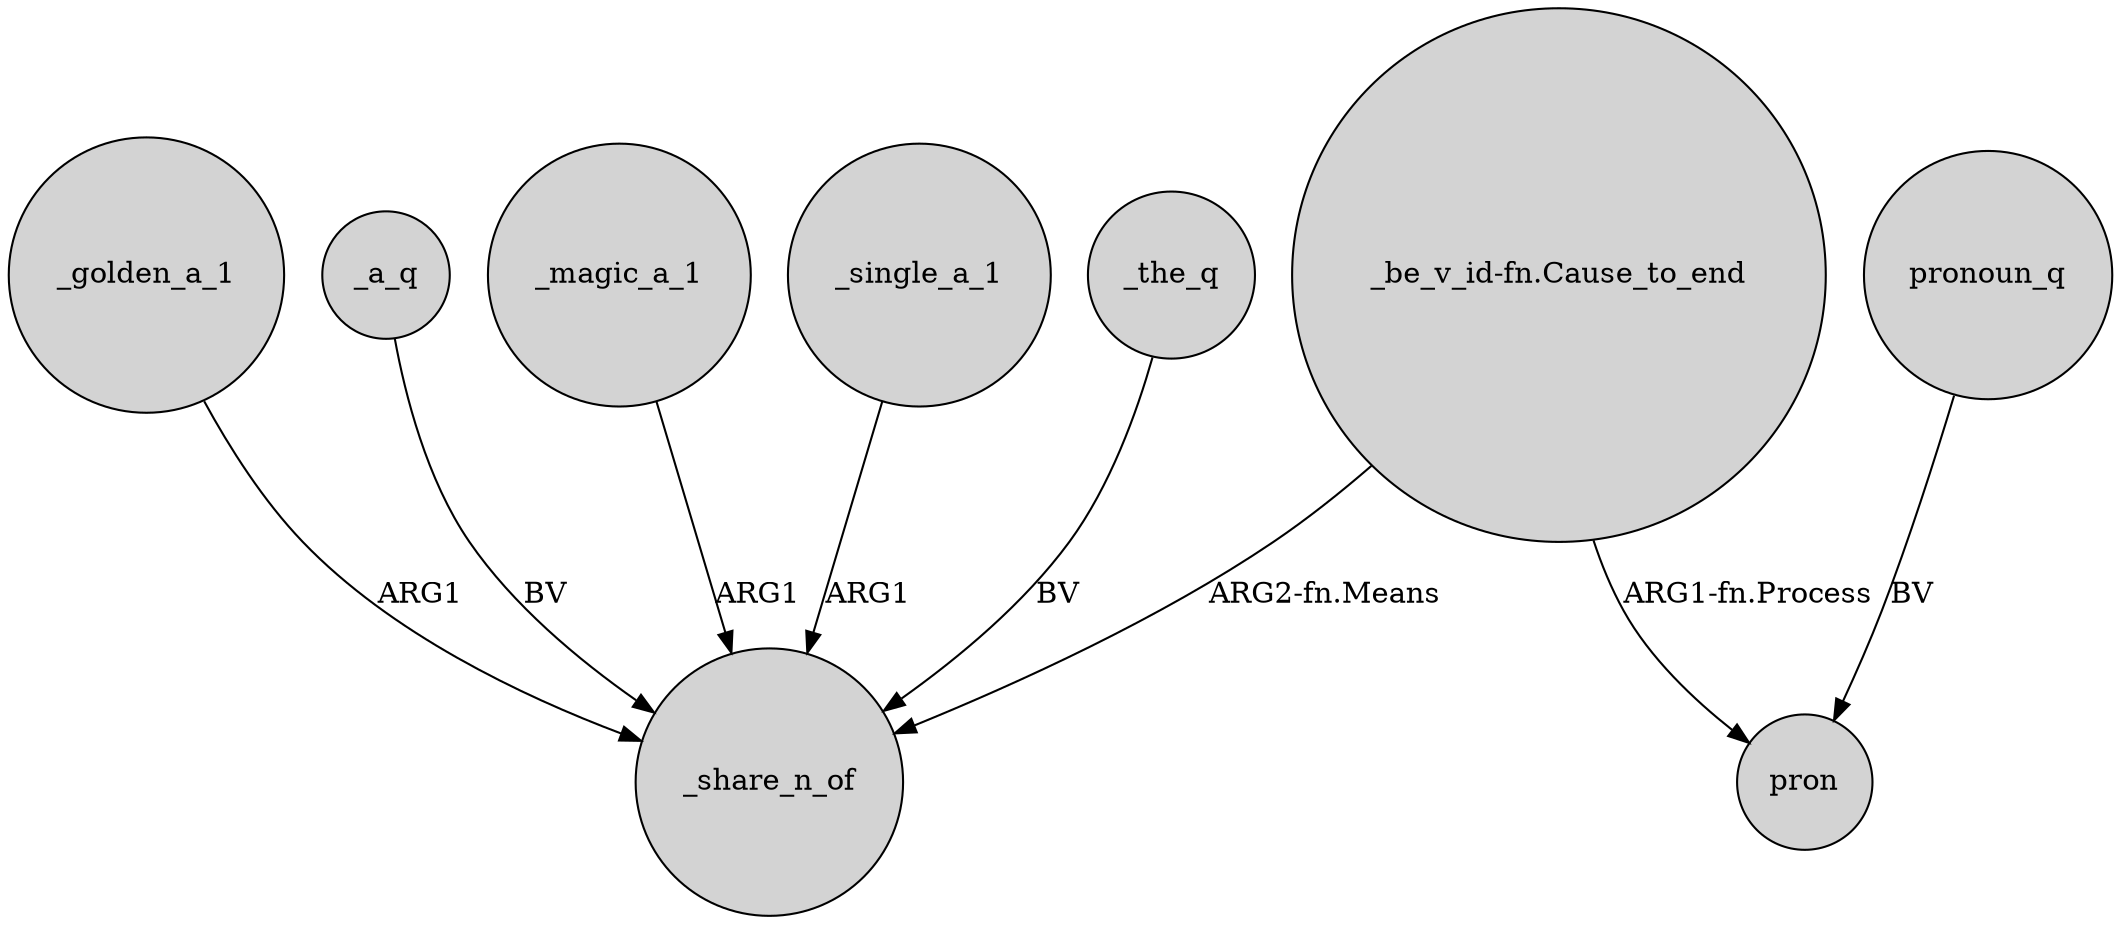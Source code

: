 digraph {
	node [shape=circle style=filled]
	_golden_a_1 -> _share_n_of [label=ARG1]
	"_be_v_id-fn.Cause_to_end" -> _share_n_of [label="ARG2-fn.Means"]
	_a_q -> _share_n_of [label=BV]
	_magic_a_1 -> _share_n_of [label=ARG1]
	_single_a_1 -> _share_n_of [label=ARG1]
	pronoun_q -> pron [label=BV]
	"_be_v_id-fn.Cause_to_end" -> pron [label="ARG1-fn.Process"]
	_the_q -> _share_n_of [label=BV]
}
